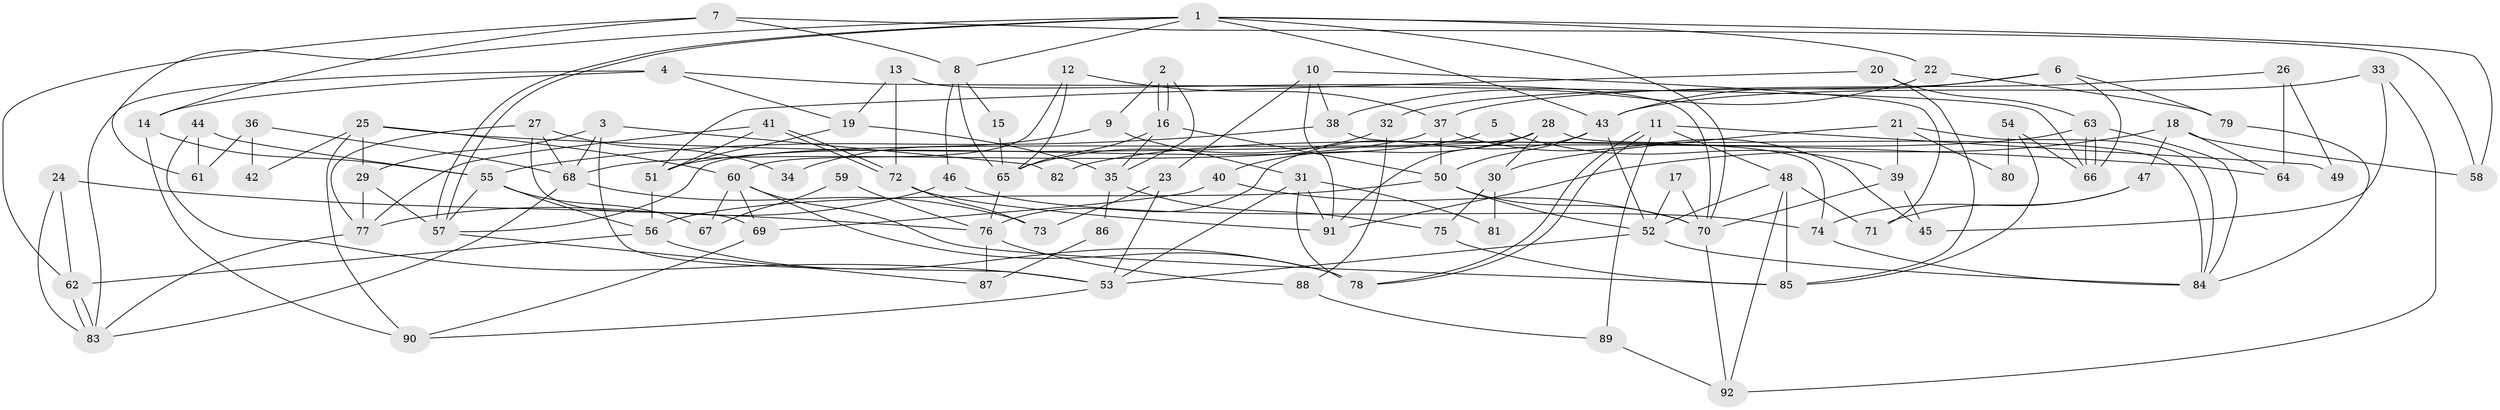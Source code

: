 // Generated by graph-tools (version 1.1) at 2025/02/03/09/25 03:02:05]
// undirected, 92 vertices, 184 edges
graph export_dot {
graph [start="1"]
  node [color=gray90,style=filled];
  1;
  2;
  3;
  4;
  5;
  6;
  7;
  8;
  9;
  10;
  11;
  12;
  13;
  14;
  15;
  16;
  17;
  18;
  19;
  20;
  21;
  22;
  23;
  24;
  25;
  26;
  27;
  28;
  29;
  30;
  31;
  32;
  33;
  34;
  35;
  36;
  37;
  38;
  39;
  40;
  41;
  42;
  43;
  44;
  45;
  46;
  47;
  48;
  49;
  50;
  51;
  52;
  53;
  54;
  55;
  56;
  57;
  58;
  59;
  60;
  61;
  62;
  63;
  64;
  65;
  66;
  67;
  68;
  69;
  70;
  71;
  72;
  73;
  74;
  75;
  76;
  77;
  78;
  79;
  80;
  81;
  82;
  83;
  84;
  85;
  86;
  87;
  88;
  89;
  90;
  91;
  92;
  1 -- 57;
  1 -- 57;
  1 -- 70;
  1 -- 8;
  1 -- 22;
  1 -- 43;
  1 -- 58;
  1 -- 61;
  2 -- 16;
  2 -- 16;
  2 -- 35;
  2 -- 9;
  3 -- 68;
  3 -- 29;
  3 -- 53;
  3 -- 82;
  4 -- 66;
  4 -- 19;
  4 -- 14;
  4 -- 83;
  5 -- 39;
  5 -- 51;
  6 -- 79;
  6 -- 43;
  6 -- 32;
  6 -- 66;
  7 -- 8;
  7 -- 62;
  7 -- 14;
  7 -- 58;
  8 -- 65;
  8 -- 15;
  8 -- 46;
  9 -- 31;
  9 -- 34;
  10 -- 38;
  10 -- 91;
  10 -- 23;
  10 -- 71;
  11 -- 78;
  11 -- 78;
  11 -- 48;
  11 -- 49;
  11 -- 89;
  12 -- 37;
  12 -- 60;
  12 -- 65;
  13 -- 70;
  13 -- 72;
  13 -- 19;
  14 -- 55;
  14 -- 90;
  15 -- 65;
  16 -- 50;
  16 -- 35;
  16 -- 65;
  17 -- 70;
  17 -- 52;
  18 -- 47;
  18 -- 58;
  18 -- 64;
  18 -- 91;
  19 -- 51;
  19 -- 35;
  20 -- 51;
  20 -- 63;
  20 -- 85;
  21 -- 84;
  21 -- 30;
  21 -- 39;
  21 -- 80;
  22 -- 38;
  22 -- 79;
  23 -- 53;
  23 -- 73;
  24 -- 83;
  24 -- 76;
  24 -- 62;
  25 -- 60;
  25 -- 90;
  25 -- 29;
  25 -- 42;
  25 -- 64;
  26 -- 64;
  26 -- 37;
  26 -- 49;
  27 -- 68;
  27 -- 69;
  27 -- 34;
  27 -- 77;
  28 -- 40;
  28 -- 57;
  28 -- 30;
  28 -- 84;
  28 -- 91;
  29 -- 77;
  29 -- 57;
  30 -- 75;
  30 -- 81;
  31 -- 91;
  31 -- 78;
  31 -- 53;
  31 -- 81;
  32 -- 65;
  32 -- 88;
  33 -- 45;
  33 -- 43;
  33 -- 92;
  35 -- 75;
  35 -- 86;
  36 -- 68;
  36 -- 61;
  36 -- 42;
  37 -- 68;
  37 -- 50;
  37 -- 45;
  38 -- 55;
  38 -- 74;
  39 -- 70;
  39 -- 45;
  40 -- 69;
  40 -- 70;
  41 -- 77;
  41 -- 72;
  41 -- 72;
  41 -- 51;
  43 -- 52;
  43 -- 50;
  43 -- 76;
  44 -- 53;
  44 -- 55;
  44 -- 61;
  46 -- 77;
  46 -- 74;
  47 -- 71;
  47 -- 74;
  48 -- 92;
  48 -- 52;
  48 -- 71;
  48 -- 85;
  50 -- 56;
  50 -- 52;
  50 -- 70;
  51 -- 56;
  52 -- 53;
  52 -- 84;
  53 -- 90;
  54 -- 85;
  54 -- 66;
  54 -- 80;
  55 -- 57;
  55 -- 56;
  55 -- 67;
  56 -- 62;
  56 -- 78;
  57 -- 87;
  59 -- 76;
  59 -- 67;
  60 -- 85;
  60 -- 78;
  60 -- 67;
  60 -- 69;
  62 -- 83;
  62 -- 83;
  63 -- 84;
  63 -- 66;
  63 -- 66;
  63 -- 82;
  65 -- 76;
  68 -- 73;
  68 -- 83;
  69 -- 90;
  70 -- 92;
  72 -- 91;
  72 -- 73;
  74 -- 84;
  75 -- 85;
  76 -- 87;
  76 -- 88;
  77 -- 83;
  79 -- 84;
  86 -- 87;
  88 -- 89;
  89 -- 92;
}
